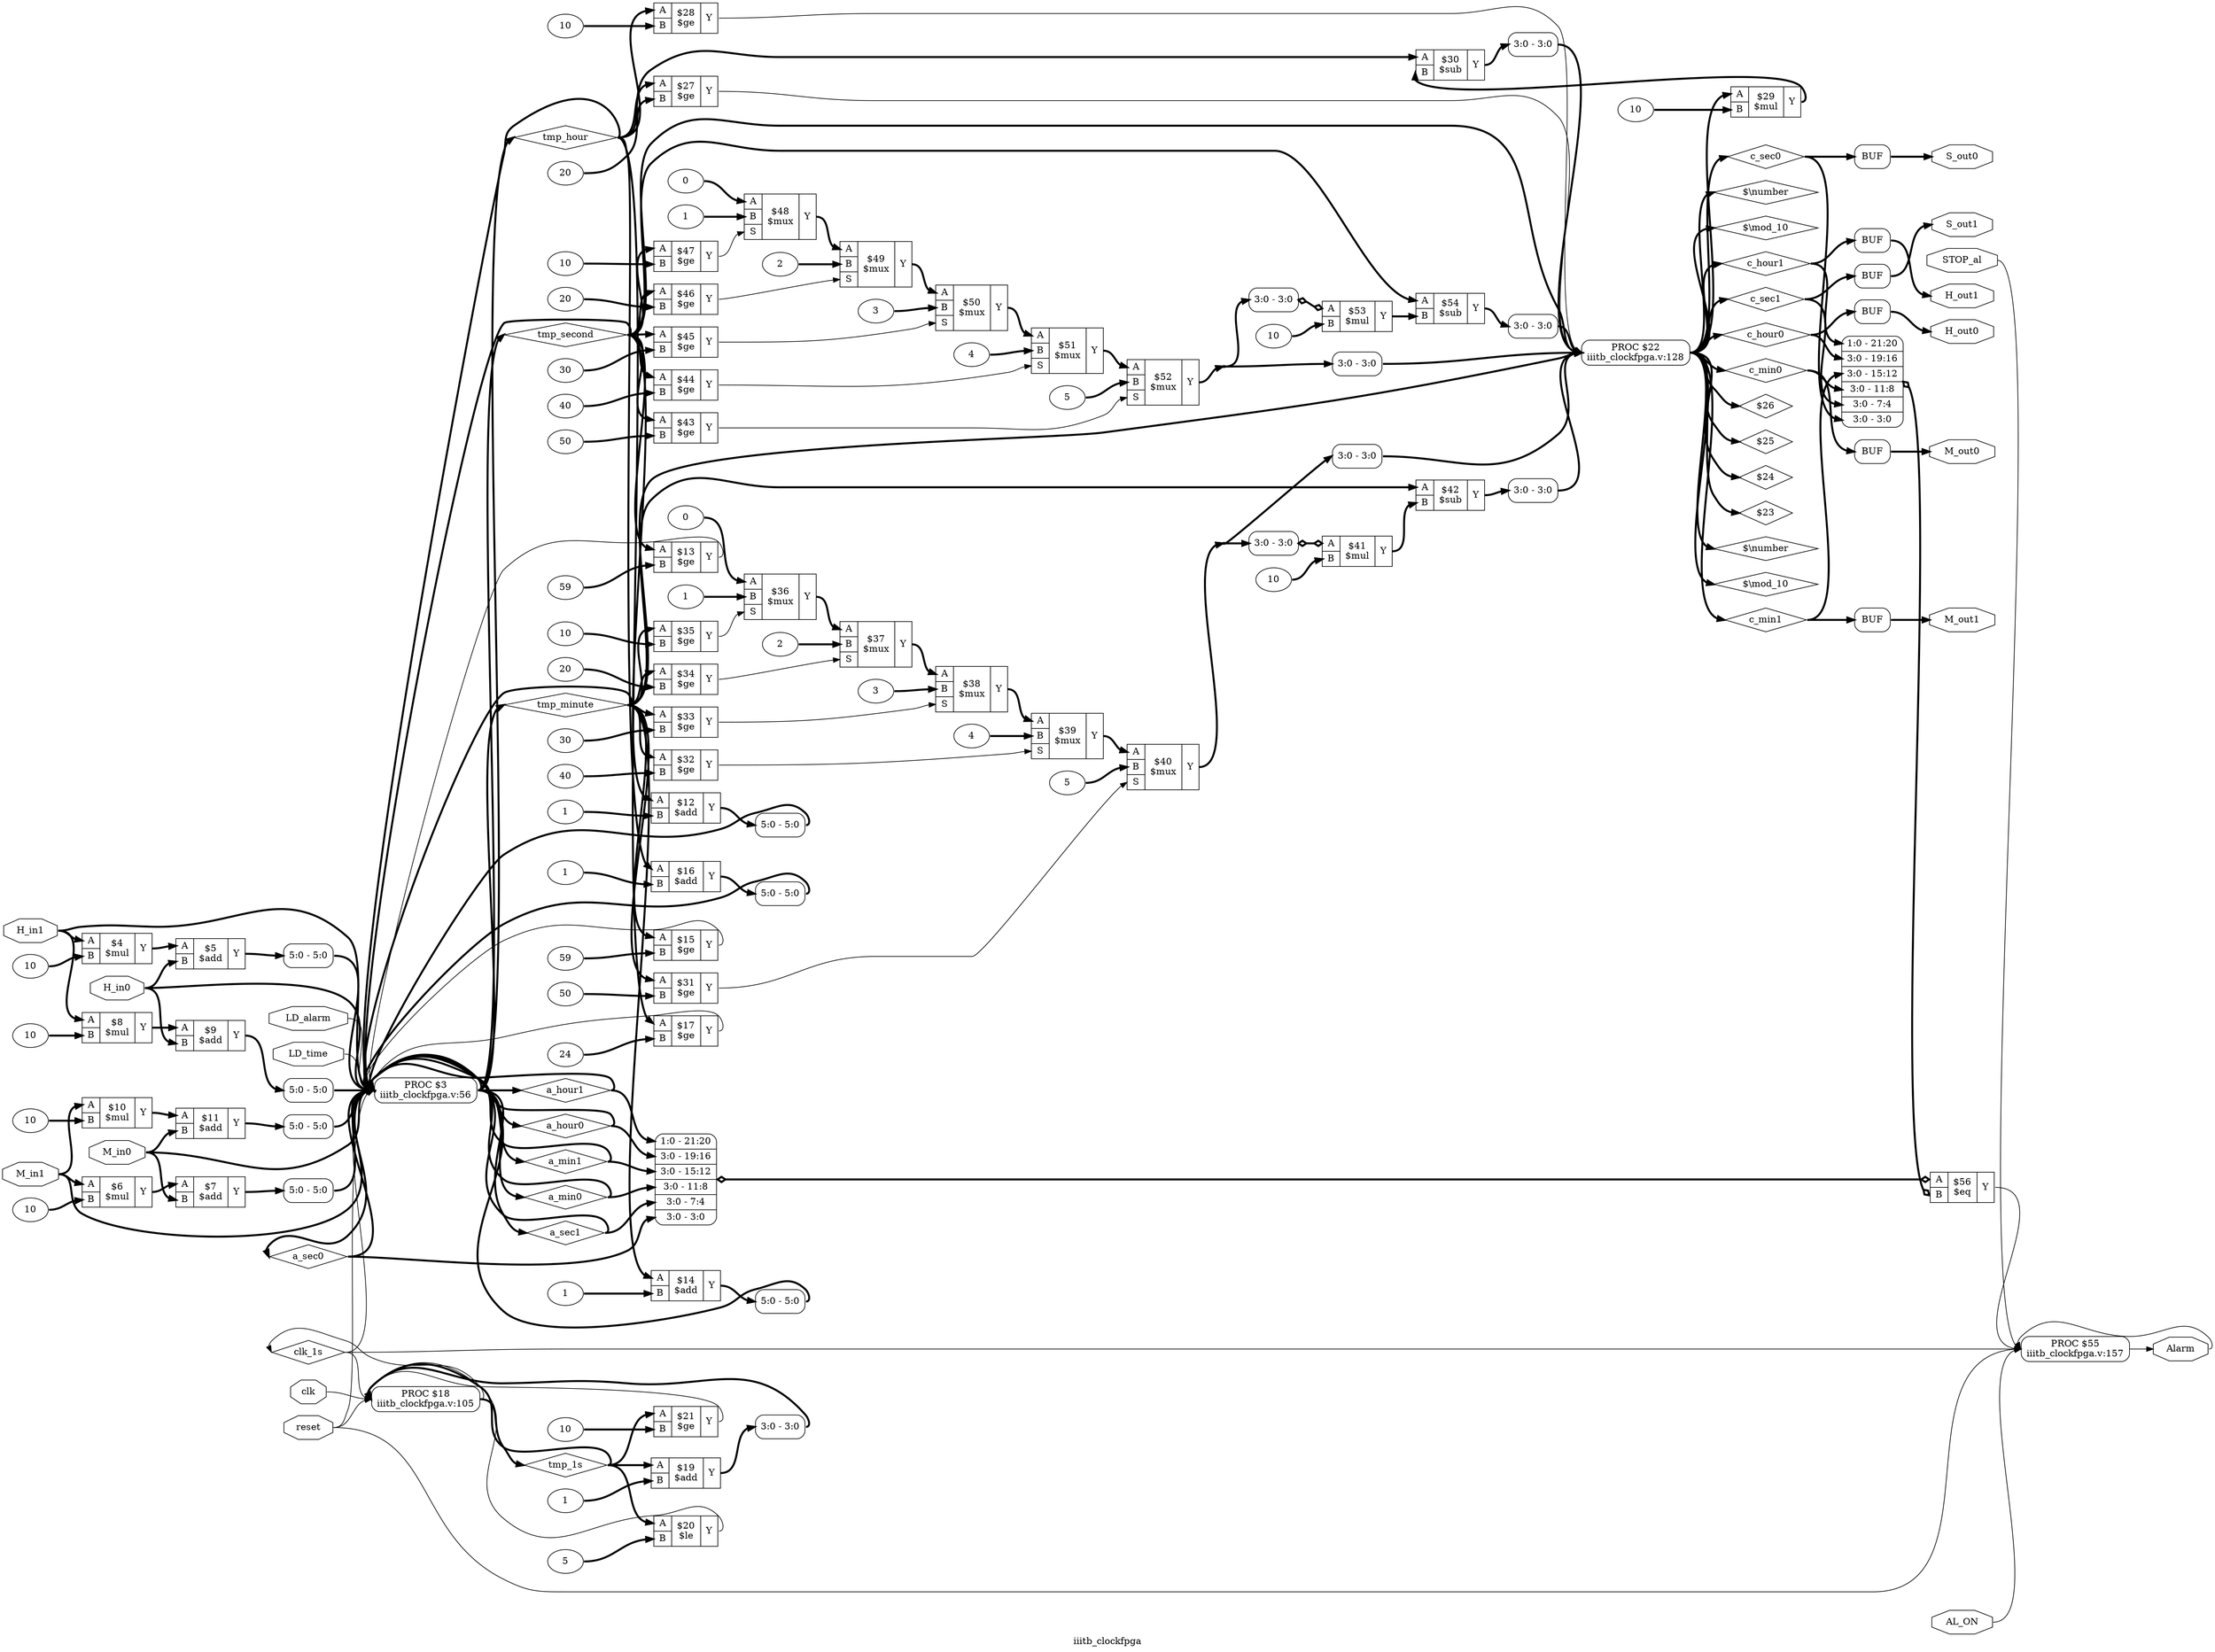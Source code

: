 digraph "iiitb_clockfpga" {
label="iiitb_clockfpga";
rankdir="LR";
remincross=true;
n75 [ shape=diamond, label="a_sec0", color="black", fontcolor="black" ];
n76 [ shape=diamond, label="c_sec0", color="black", fontcolor="black" ];
n77 [ shape=diamond, label="a_sec1", color="black", fontcolor="black" ];
n78 [ shape=diamond, label="c_sec1", color="black", fontcolor="black" ];
n79 [ shape=diamond, label="a_min0", color="black", fontcolor="black" ];
n80 [ shape=diamond, label="c_min0", color="black", fontcolor="black" ];
n81 [ shape=diamond, label="a_min1", color="black", fontcolor="black" ];
n82 [ shape=diamond, label="c_min1", color="black", fontcolor="black" ];
n83 [ shape=diamond, label="a_hour0", color="black", fontcolor="black" ];
n84 [ shape=diamond, label="c_hour0", color="black", fontcolor="black" ];
n85 [ shape=diamond, label="a_hour1", color="black", fontcolor="black" ];
n86 [ shape=diamond, label="c_hour1", color="black", fontcolor="black" ];
n87 [ shape=diamond, label="tmp_second", color="black", fontcolor="black" ];
n88 [ shape=diamond, label="tmp_minute", color="black", fontcolor="black" ];
n89 [ shape=diamond, label="tmp_hour", color="black", fontcolor="black" ];
n90 [ shape=diamond, label="tmp_1s", color="black", fontcolor="black" ];
n91 [ shape=diamond, label="clk_1s", color="black", fontcolor="black" ];
n92 [ shape=octagon, label="S_out0", color="black", fontcolor="black" ];
n93 [ shape=octagon, label="S_out1", color="black", fontcolor="black" ];
n94 [ shape=octagon, label="M_out0", color="black", fontcolor="black" ];
n95 [ shape=octagon, label="M_out1", color="black", fontcolor="black" ];
n96 [ shape=octagon, label="H_out0", color="black", fontcolor="black" ];
n97 [ shape=octagon, label="H_out1", color="black", fontcolor="black" ];
n98 [ shape=octagon, label="Alarm", color="black", fontcolor="black" ];
n99 [ shape=octagon, label="AL_ON", color="black", fontcolor="black" ];
n100 [ shape=octagon, label="STOP_al", color="black", fontcolor="black" ];
n101 [ shape=octagon, label="LD_alarm", color="black", fontcolor="black" ];
n102 [ shape=octagon, label="LD_time", color="black", fontcolor="black" ];
n103 [ shape=octagon, label="M_in0", color="black", fontcolor="black" ];
n104 [ shape=octagon, label="M_in1", color="black", fontcolor="black" ];
n105 [ shape=octagon, label="H_in0", color="black", fontcolor="black" ];
n106 [ shape=octagon, label="H_in1", color="black", fontcolor="black" ];
n107 [ shape=octagon, label="clk", color="black", fontcolor="black" ];
n108 [ shape=octagon, label="reset", color="black", fontcolor="black" ];
c112 [ shape=record, label="{{<p109> A|<p110> B}|$56\n$eq|{<p111> Y}}" ];
x0 [ shape=record, style=rounded, label="<s5> 1:0 - 21:20 |<s4> 3:0 - 19:16 |<s3> 3:0 - 15:12 |<s2> 3:0 - 11:8 |<s1> 3:0 - 7:4 |<s0> 3:0 - 3:0 " ];
x0:e -> c112:p110:w [arrowhead=odiamond, arrowtail=odiamond, dir=both, color="black", style="setlinewidth(3)", label=""];
x1 [ shape=record, style=rounded, label="<s5> 1:0 - 21:20 |<s4> 3:0 - 19:16 |<s3> 3:0 - 15:12 |<s2> 3:0 - 11:8 |<s1> 3:0 - 7:4 |<s0> 3:0 - 3:0 " ];
x1:e -> c112:p109:w [arrowhead=odiamond, arrowtail=odiamond, dir=both, color="black", style="setlinewidth(3)", label=""];
c113 [ shape=record, label="{{<p109> A|<p110> B}|$54\n$sub|{<p111> Y}}" ];
v2 [ label="10" ];
c114 [ shape=record, label="{{<p109> A|<p110> B}|$53\n$mul|{<p111> Y}}" ];
x3 [ shape=record, style=rounded, label="<s0> 3:0 - 3:0 " ];
x3:e -> c114:p109:w [arrowhead=odiamond, arrowtail=odiamond, dir=both, color="black", style="setlinewidth(3)", label=""];
v4 [ label="5" ];
c116 [ shape=record, label="{{<p109> A|<p110> B|<p115> S}|$52\n$mux|{<p111> Y}}" ];
v5 [ label="4" ];
c117 [ shape=record, label="{{<p109> A|<p110> B|<p115> S}|$51\n$mux|{<p111> Y}}" ];
v6 [ label="3" ];
c118 [ shape=record, label="{{<p109> A|<p110> B|<p115> S}|$50\n$mux|{<p111> Y}}" ];
v7 [ label="2" ];
c119 [ shape=record, label="{{<p109> A|<p110> B|<p115> S}|$49\n$mux|{<p111> Y}}" ];
v8 [ label="1" ];
v9 [ label="0" ];
c120 [ shape=record, label="{{<p109> A|<p110> B|<p115> S}|$48\n$mux|{<p111> Y}}" ];
v10 [ label="10" ];
c121 [ shape=record, label="{{<p109> A|<p110> B}|$47\n$ge|{<p111> Y}}" ];
v11 [ label="20" ];
c122 [ shape=record, label="{{<p109> A|<p110> B}|$46\n$ge|{<p111> Y}}" ];
v12 [ label="30" ];
c123 [ shape=record, label="{{<p109> A|<p110> B}|$45\n$ge|{<p111> Y}}" ];
v13 [ label="40" ];
c124 [ shape=record, label="{{<p109> A|<p110> B}|$44\n$ge|{<p111> Y}}" ];
v14 [ label="50" ];
c125 [ shape=record, label="{{<p109> A|<p110> B}|$43\n$ge|{<p111> Y}}" ];
c126 [ shape=record, label="{{<p109> A|<p110> B}|$42\n$sub|{<p111> Y}}" ];
v15 [ label="10" ];
c127 [ shape=record, label="{{<p109> A|<p110> B}|$41\n$mul|{<p111> Y}}" ];
x16 [ shape=record, style=rounded, label="<s0> 3:0 - 3:0 " ];
x16:e -> c127:p109:w [arrowhead=odiamond, arrowtail=odiamond, dir=both, color="black", style="setlinewidth(3)", label=""];
v17 [ label="5" ];
c128 [ shape=record, label="{{<p109> A|<p110> B|<p115> S}|$40\n$mux|{<p111> Y}}" ];
v18 [ label="4" ];
c129 [ shape=record, label="{{<p109> A|<p110> B|<p115> S}|$39\n$mux|{<p111> Y}}" ];
v19 [ label="3" ];
c130 [ shape=record, label="{{<p109> A|<p110> B|<p115> S}|$38\n$mux|{<p111> Y}}" ];
v20 [ label="2" ];
c131 [ shape=record, label="{{<p109> A|<p110> B|<p115> S}|$37\n$mux|{<p111> Y}}" ];
v21 [ label="1" ];
v22 [ label="0" ];
c132 [ shape=record, label="{{<p109> A|<p110> B|<p115> S}|$36\n$mux|{<p111> Y}}" ];
v23 [ label="10" ];
c133 [ shape=record, label="{{<p109> A|<p110> B}|$35\n$ge|{<p111> Y}}" ];
v24 [ label="20" ];
c134 [ shape=record, label="{{<p109> A|<p110> B}|$34\n$ge|{<p111> Y}}" ];
v25 [ label="30" ];
c135 [ shape=record, label="{{<p109> A|<p110> B}|$33\n$ge|{<p111> Y}}" ];
v26 [ label="40" ];
c136 [ shape=record, label="{{<p109> A|<p110> B}|$32\n$ge|{<p111> Y}}" ];
v27 [ label="50" ];
c137 [ shape=record, label="{{<p109> A|<p110> B}|$31\n$ge|{<p111> Y}}" ];
c138 [ shape=record, label="{{<p109> A|<p110> B}|$30\n$sub|{<p111> Y}}" ];
v28 [ label="10" ];
c139 [ shape=record, label="{{<p109> A|<p110> B}|$29\n$mul|{<p111> Y}}" ];
v29 [ label="10" ];
c140 [ shape=record, label="{{<p109> A|<p110> B}|$28\n$ge|{<p111> Y}}" ];
v30 [ label="20" ];
c141 [ shape=record, label="{{<p109> A|<p110> B}|$27\n$ge|{<p111> Y}}" ];
v31 [ label="10" ];
c142 [ shape=record, label="{{<p109> A|<p110> B}|$21\n$ge|{<p111> Y}}" ];
v32 [ label="5" ];
c143 [ shape=record, label="{{<p109> A|<p110> B}|$20\n$le|{<p111> Y}}" ];
v33 [ label="1" ];
c144 [ shape=record, label="{{<p109> A|<p110> B}|$19\n$add|{<p111> Y}}" ];
v34 [ label="24" ];
c145 [ shape=record, label="{{<p109> A|<p110> B}|$17\n$ge|{<p111> Y}}" ];
v35 [ label="1" ];
c146 [ shape=record, label="{{<p109> A|<p110> B}|$16\n$add|{<p111> Y}}" ];
v36 [ label="59" ];
c147 [ shape=record, label="{{<p109> A|<p110> B}|$15\n$ge|{<p111> Y}}" ];
v37 [ label="1" ];
c148 [ shape=record, label="{{<p109> A|<p110> B}|$14\n$add|{<p111> Y}}" ];
v38 [ label="59" ];
c149 [ shape=record, label="{{<p109> A|<p110> B}|$13\n$ge|{<p111> Y}}" ];
v39 [ label="1" ];
c150 [ shape=record, label="{{<p109> A|<p110> B}|$12\n$add|{<p111> Y}}" ];
c151 [ shape=record, label="{{<p109> A|<p110> B}|$11\n$add|{<p111> Y}}" ];
v40 [ label="10" ];
c152 [ shape=record, label="{{<p109> A|<p110> B}|$10\n$mul|{<p111> Y}}" ];
c153 [ shape=record, label="{{<p109> A|<p110> B}|$9\n$add|{<p111> Y}}" ];
v41 [ label="10" ];
c154 [ shape=record, label="{{<p109> A|<p110> B}|$8\n$mul|{<p111> Y}}" ];
c155 [ shape=record, label="{{<p109> A|<p110> B}|$7\n$add|{<p111> Y}}" ];
v42 [ label="10" ];
c156 [ shape=record, label="{{<p109> A|<p110> B}|$6\n$mul|{<p111> Y}}" ];
c157 [ shape=record, label="{{<p109> A|<p110> B}|$5\n$add|{<p111> Y}}" ];
v43 [ label="10" ];
c158 [ shape=record, label="{{<p109> A|<p110> B}|$4\n$mul|{<p111> Y}}" ];
p44 [shape=box, style=rounded, label="PROC $55\niiitb_clockfpga.v:157"];
x46 [ shape=record, style=rounded, label="<s0> 3:0 - 3:0 " ];
x47 [ shape=record, style=rounded, label="<s0> 3:0 - 3:0 " ];
x48 [ shape=record, style=rounded, label="<s0> 3:0 - 3:0 " ];
x49 [ shape=record, style=rounded, label="<s0> 3:0 - 3:0 " ];
x50 [ shape=record, style=rounded, label="<s0> 3:0 - 3:0 " ];
p45 [shape=box, style=rounded, label="PROC $22\niiitb_clockfpga.v:128"];
x52 [ shape=record, style=rounded, label="<s0> 3:0 - 3:0 " ];
p51 [shape=box, style=rounded, label="PROC $18\niiitb_clockfpga.v:105"];
x54 [ shape=record, style=rounded, label="<s0> 5:0 - 5:0 " ];
x55 [ shape=record, style=rounded, label="<s0> 5:0 - 5:0 " ];
x56 [ shape=record, style=rounded, label="<s0> 5:0 - 5:0 " ];
x57 [ shape=record, style=rounded, label="<s0> 5:0 - 5:0 " ];
x58 [ shape=record, style=rounded, label="<s0> 5:0 - 5:0 " ];
x59 [ shape=record, style=rounded, label="<s0> 5:0 - 5:0 " ];
x60 [ shape=record, style=rounded, label="<s0> 5:0 - 5:0 " ];
p53 [shape=box, style=rounded, label="PROC $3\niiitb_clockfpga.v:56"];
x61 [shape=box, style=rounded, label="BUF"];
x62 [shape=box, style=rounded, label="BUF"];
x63 [shape=box, style=rounded, label="BUF"];
x64 [shape=box, style=rounded, label="BUF"];
x65 [shape=box, style=rounded, label="BUF"];
x66 [shape=box, style=rounded, label="BUF"];
c112:p111:e -> p44:w [color="black", label=""];
c121:p111:e -> c120:p115:w [color="black", label=""];
n100:e -> p44:w [color="black", label=""];
n101:e -> p53:w [color="black", label=""];
n102:e -> p53:w [color="black", label=""];
n103:e -> c151:p110:w [color="black", style="setlinewidth(3)", label=""];
n103:e -> c155:p110:w [color="black", style="setlinewidth(3)", label=""];
n103:e -> p53:w [color="black", style="setlinewidth(3)", label=""];
n104:e -> c152:p109:w [color="black", style="setlinewidth(3)", label=""];
n104:e -> c156:p109:w [color="black", style="setlinewidth(3)", label=""];
n104:e -> p53:w [color="black", style="setlinewidth(3)", label=""];
n105:e -> c153:p110:w [color="black", style="setlinewidth(3)", label=""];
n105:e -> c157:p110:w [color="black", style="setlinewidth(3)", label=""];
n105:e -> p53:w [color="black", style="setlinewidth(3)", label=""];
n106:e -> c154:p109:w [color="black", style="setlinewidth(3)", label=""];
n106:e -> c158:p109:w [color="black", style="setlinewidth(3)", label=""];
n106:e -> p53:w [color="black", style="setlinewidth(3)", label=""];
n107:e -> p51:w [color="black", label=""];
n108:e -> p44:w [color="black", label=""];
n108:e -> p51:w [color="black", label=""];
n108:e -> p53:w [color="black", label=""];
c122:p111:e -> c119:p115:w [color="black", label=""];
c123:p111:e -> c118:p115:w [color="black", label=""];
c124:p111:e -> c117:p115:w [color="black", label=""];
c125:p111:e -> c116:p115:w [color="black", label=""];
c126:p111:e -> x47:s0:w [color="black", style="setlinewidth(3)", label=""];
c127:p111:e -> c126:p110:w [color="black", style="setlinewidth(3)", label=""];
n17 [ shape=point ];
c128:p111:e -> n17:w [color="black", style="setlinewidth(3)", label=""];
n17:e -> x16:s0:w [color="black", style="setlinewidth(3)", label=""];
n17:e -> x48:s0:w [color="black", style="setlinewidth(3)", label=""];
c129:p111:e -> c128:p109:w [color="black", style="setlinewidth(3)", label=""];
c130:p111:e -> c129:p109:w [color="black", style="setlinewidth(3)", label=""];
c131:p111:e -> c130:p109:w [color="black", style="setlinewidth(3)", label=""];
c132:p111:e -> c131:p109:w [color="black", style="setlinewidth(3)", label=""];
c133:p111:e -> c132:p115:w [color="black", label=""];
c134:p111:e -> c131:p115:w [color="black", label=""];
c135:p111:e -> c130:p115:w [color="black", label=""];
c136:p111:e -> c129:p115:w [color="black", label=""];
c137:p111:e -> c128:p115:w [color="black", label=""];
c138:p111:e -> x46:s0:w [color="black", style="setlinewidth(3)", label=""];
c139:p111:e -> c138:p110:w [color="black", style="setlinewidth(3)", label=""];
c113:p111:e -> x49:s0:w [color="black", style="setlinewidth(3)", label=""];
c140:p111:e -> p45:w [color="black", label=""];
p45:e -> c139:p109:w [color="black", style="setlinewidth(3)", label=""];
c141:p111:e -> p45:w [color="black", label=""];
n33 [ shape=diamond, label="$26" ];
p45:e -> n33:w [color="black", style="setlinewidth(3)", label=""];
n34 [ shape=diamond, label="$25" ];
p45:e -> n34:w [color="black", style="setlinewidth(3)", label=""];
n35 [ shape=diamond, label="$24" ];
p45:e -> n35:w [color="black", style="setlinewidth(3)", label=""];
n36 [ shape=diamond, label="$23" ];
p45:e -> n36:w [color="black", style="setlinewidth(3)", label=""];
c114:p111:e -> c113:p110:w [color="black", style="setlinewidth(3)", label=""];
c142:p111:e -> p51:w [color="black", label=""];
c143:p111:e -> p51:w [color="black", label=""];
c144:p111:e -> x52:s0:w [color="black", style="setlinewidth(3)", label=""];
c145:p111:e -> p53:w [color="black", label=""];
c146:p111:e -> x54:s0:w [color="black", style="setlinewidth(3)", label=""];
n5 [ shape=point ];
c116:p111:e -> n5:w [color="black", style="setlinewidth(3)", label=""];
n5:e -> x3:s0:w [color="black", style="setlinewidth(3)", label=""];
n5:e -> x50:s0:w [color="black", style="setlinewidth(3)", label=""];
c147:p111:e -> p53:w [color="black", label=""];
c148:p111:e -> x55:s0:w [color="black", style="setlinewidth(3)", label=""];
c149:p111:e -> p53:w [color="black", label=""];
c150:p111:e -> x59:s0:w [color="black", style="setlinewidth(3)", label=""];
c151:p111:e -> x56:s0:w [color="black", style="setlinewidth(3)", label=""];
c152:p111:e -> c151:p109:w [color="black", style="setlinewidth(3)", label=""];
c153:p111:e -> x60:s0:w [color="black", style="setlinewidth(3)", label=""];
c154:p111:e -> c153:p109:w [color="black", style="setlinewidth(3)", label=""];
c155:p111:e -> x57:s0:w [color="black", style="setlinewidth(3)", label=""];
c156:p111:e -> c155:p109:w [color="black", style="setlinewidth(3)", label=""];
c117:p111:e -> c116:p109:w [color="black", style="setlinewidth(3)", label=""];
c157:p111:e -> x58:s0:w [color="black", style="setlinewidth(3)", label=""];
c158:p111:e -> c157:p109:w [color="black", style="setlinewidth(3)", label=""];
c118:p111:e -> c117:p109:w [color="black", style="setlinewidth(3)", label=""];
n71 [ shape=diamond, label="$\\number" ];
p45:e -> n71:w [color="black", style="setlinewidth(3)", label=""];
n72 [ shape=diamond, label="$\\mod_10" ];
p45:e -> n72:w [color="black", style="setlinewidth(3)", label=""];
n73 [ shape=diamond, label="$\\number" ];
p45:e -> n73:w [color="black", style="setlinewidth(3)", label=""];
n74 [ shape=diamond, label="$\\mod_10" ];
p45:e -> n74:w [color="black", style="setlinewidth(3)", label=""];
p53:e -> n75:w [color="black", style="setlinewidth(3)", label=""];
n75:e -> p53:w [color="black", style="setlinewidth(3)", label=""];
n75:e -> x1:s0:w [color="black", style="setlinewidth(3)", label=""];
p45:e -> n76:w [color="black", style="setlinewidth(3)", label=""];
n76:e -> x0:s0:w [color="black", style="setlinewidth(3)", label=""];
n76:e -> x66:w:w [color="black", style="setlinewidth(3)", label=""];
p53:e -> n77:w [color="black", style="setlinewidth(3)", label=""];
n77:e -> p53:w [color="black", style="setlinewidth(3)", label=""];
n77:e -> x1:s1:w [color="black", style="setlinewidth(3)", label=""];
p45:e -> n78:w [color="black", style="setlinewidth(3)", label=""];
n78:e -> x0:s1:w [color="black", style="setlinewidth(3)", label=""];
n78:e -> x65:w:w [color="black", style="setlinewidth(3)", label=""];
p53:e -> n79:w [color="black", style="setlinewidth(3)", label=""];
n79:e -> p53:w [color="black", style="setlinewidth(3)", label=""];
n79:e -> x1:s2:w [color="black", style="setlinewidth(3)", label=""];
c119:p111:e -> c118:p109:w [color="black", style="setlinewidth(3)", label=""];
p45:e -> n80:w [color="black", style="setlinewidth(3)", label=""];
n80:e -> x0:s2:w [color="black", style="setlinewidth(3)", label=""];
n80:e -> x64:w:w [color="black", style="setlinewidth(3)", label=""];
p53:e -> n81:w [color="black", style="setlinewidth(3)", label=""];
n81:e -> p53:w [color="black", style="setlinewidth(3)", label=""];
n81:e -> x1:s3:w [color="black", style="setlinewidth(3)", label=""];
p45:e -> n82:w [color="black", style="setlinewidth(3)", label=""];
n82:e -> x0:s3:w [color="black", style="setlinewidth(3)", label=""];
n82:e -> x63:w:w [color="black", style="setlinewidth(3)", label=""];
p53:e -> n83:w [color="black", style="setlinewidth(3)", label=""];
n83:e -> p53:w [color="black", style="setlinewidth(3)", label=""];
n83:e -> x1:s4:w [color="black", style="setlinewidth(3)", label=""];
p45:e -> n84:w [color="black", style="setlinewidth(3)", label=""];
n84:e -> x0:s4:w [color="black", style="setlinewidth(3)", label=""];
n84:e -> x62:w:w [color="black", style="setlinewidth(3)", label=""];
p53:e -> n85:w [color="black", style="setlinewidth(3)", label=""];
n85:e -> p53:w [color="black", style="setlinewidth(3)", label=""];
n85:e -> x1:s5:w [color="black", style="setlinewidth(3)", label=""];
p45:e -> n86:w [color="black", style="setlinewidth(3)", label=""];
n86:e -> x0:s5:w [color="black", style="setlinewidth(3)", label=""];
n86:e -> x61:w:w [color="black", style="setlinewidth(3)", label=""];
p53:e -> n87:w [color="black", style="setlinewidth(3)", label=""];
n87:e -> c113:p109:w [color="black", style="setlinewidth(3)", label=""];
n87:e -> c121:p109:w [color="black", style="setlinewidth(3)", label=""];
n87:e -> c122:p109:w [color="black", style="setlinewidth(3)", label=""];
n87:e -> c123:p109:w [color="black", style="setlinewidth(3)", label=""];
n87:e -> c124:p109:w [color="black", style="setlinewidth(3)", label=""];
n87:e -> c125:p109:w [color="black", style="setlinewidth(3)", label=""];
n87:e -> c149:p109:w [color="black", style="setlinewidth(3)", label=""];
n87:e -> c150:p109:w [color="black", style="setlinewidth(3)", label=""];
n87:e -> p45:w [color="black", style="setlinewidth(3)", label=""];
n87:e -> p53:w [color="black", style="setlinewidth(3)", label=""];
p53:e -> n88:w [color="black", style="setlinewidth(3)", label=""];
n88:e -> c126:p109:w [color="black", style="setlinewidth(3)", label=""];
n88:e -> c133:p109:w [color="black", style="setlinewidth(3)", label=""];
n88:e -> c134:p109:w [color="black", style="setlinewidth(3)", label=""];
n88:e -> c135:p109:w [color="black", style="setlinewidth(3)", label=""];
n88:e -> c136:p109:w [color="black", style="setlinewidth(3)", label=""];
n88:e -> c137:p109:w [color="black", style="setlinewidth(3)", label=""];
n88:e -> c147:p109:w [color="black", style="setlinewidth(3)", label=""];
n88:e -> c148:p109:w [color="black", style="setlinewidth(3)", label=""];
n88:e -> p45:w [color="black", style="setlinewidth(3)", label=""];
n88:e -> p53:w [color="black", style="setlinewidth(3)", label=""];
p53:e -> n89:w [color="black", style="setlinewidth(3)", label=""];
n89:e -> c138:p109:w [color="black", style="setlinewidth(3)", label=""];
n89:e -> c140:p109:w [color="black", style="setlinewidth(3)", label=""];
n89:e -> c141:p109:w [color="black", style="setlinewidth(3)", label=""];
n89:e -> c145:p109:w [color="black", style="setlinewidth(3)", label=""];
n89:e -> c146:p109:w [color="black", style="setlinewidth(3)", label=""];
n89:e -> p53:w [color="black", style="setlinewidth(3)", label=""];
c120:p111:e -> c119:p109:w [color="black", style="setlinewidth(3)", label=""];
p51:e -> n90:w [color="black", style="setlinewidth(3)", label=""];
n90:e -> c142:p109:w [color="black", style="setlinewidth(3)", label=""];
n90:e -> c143:p109:w [color="black", style="setlinewidth(3)", label=""];
n90:e -> c144:p109:w [color="black", style="setlinewidth(3)", label=""];
n90:e -> p51:w [color="black", style="setlinewidth(3)", label=""];
p51:e -> n91:w [color="black", label=""];
n91:e -> p44:w [color="black", label=""];
n91:e -> p51:w [color="black", label=""];
n91:e -> p53:w [color="black", label=""];
x66:e:e -> n92:w [color="black", style="setlinewidth(3)", label=""];
x65:e:e -> n93:w [color="black", style="setlinewidth(3)", label=""];
x64:e:e -> n94:w [color="black", style="setlinewidth(3)", label=""];
x63:e:e -> n95:w [color="black", style="setlinewidth(3)", label=""];
x62:e:e -> n96:w [color="black", style="setlinewidth(3)", label=""];
x61:e:e -> n97:w [color="black", style="setlinewidth(3)", label=""];
p44:e -> n98:w [color="black", label=""];
n98:e -> p44:w [color="black", label=""];
n99:e -> p44:w [color="black", label=""];
v10:e -> c121:p110:w [color="black", style="setlinewidth(3)", label=""];
v11:e -> c122:p110:w [color="black", style="setlinewidth(3)", label=""];
v12:e -> c123:p110:w [color="black", style="setlinewidth(3)", label=""];
v13:e -> c124:p110:w [color="black", style="setlinewidth(3)", label=""];
v14:e -> c125:p110:w [color="black", style="setlinewidth(3)", label=""];
v15:e -> c127:p110:w [color="black", style="setlinewidth(3)", label=""];
v17:e -> c128:p110:w [color="black", style="setlinewidth(3)", label=""];
v18:e -> c129:p110:w [color="black", style="setlinewidth(3)", label=""];
v19:e -> c130:p110:w [color="black", style="setlinewidth(3)", label=""];
v2:e -> c114:p110:w [color="black", style="setlinewidth(3)", label=""];
v20:e -> c131:p110:w [color="black", style="setlinewidth(3)", label=""];
v21:e -> c132:p110:w [color="black", style="setlinewidth(3)", label=""];
v22:e -> c132:p109:w [color="black", style="setlinewidth(3)", label=""];
v23:e -> c133:p110:w [color="black", style="setlinewidth(3)", label=""];
v24:e -> c134:p110:w [color="black", style="setlinewidth(3)", label=""];
v25:e -> c135:p110:w [color="black", style="setlinewidth(3)", label=""];
v26:e -> c136:p110:w [color="black", style="setlinewidth(3)", label=""];
v27:e -> c137:p110:w [color="black", style="setlinewidth(3)", label=""];
v28:e -> c139:p110:w [color="black", style="setlinewidth(3)", label=""];
v29:e -> c140:p110:w [color="black", style="setlinewidth(3)", label=""];
v30:e -> c141:p110:w [color="black", style="setlinewidth(3)", label=""];
v31:e -> c142:p110:w [color="black", style="setlinewidth(3)", label=""];
v32:e -> c143:p110:w [color="black", style="setlinewidth(3)", label=""];
v33:e -> c144:p110:w [color="black", style="setlinewidth(3)", label=""];
v34:e -> c145:p110:w [color="black", style="setlinewidth(3)", label=""];
v35:e -> c146:p110:w [color="black", style="setlinewidth(3)", label=""];
v36:e -> c147:p110:w [color="black", style="setlinewidth(3)", label=""];
v37:e -> c148:p110:w [color="black", style="setlinewidth(3)", label=""];
v38:e -> c149:p110:w [color="black", style="setlinewidth(3)", label=""];
v39:e -> c150:p110:w [color="black", style="setlinewidth(3)", label=""];
v4:e -> c116:p110:w [color="black", style="setlinewidth(3)", label=""];
v40:e -> c152:p110:w [color="black", style="setlinewidth(3)", label=""];
v41:e -> c154:p110:w [color="black", style="setlinewidth(3)", label=""];
v42:e -> c156:p110:w [color="black", style="setlinewidth(3)", label=""];
v43:e -> c158:p110:w [color="black", style="setlinewidth(3)", label=""];
v5:e -> c117:p110:w [color="black", style="setlinewidth(3)", label=""];
v6:e -> c118:p110:w [color="black", style="setlinewidth(3)", label=""];
v7:e -> c119:p110:w [color="black", style="setlinewidth(3)", label=""];
v8:e -> c120:p110:w [color="black", style="setlinewidth(3)", label=""];
v9:e -> c120:p109:w [color="black", style="setlinewidth(3)", label=""];
x46:e -> p45:w [color="black", style="setlinewidth(3)", label=""];
x47:e -> p45:w [color="black", style="setlinewidth(3)", label=""];
x48:e -> p45:w [color="black", style="setlinewidth(3)", label=""];
x49:e -> p45:w [color="black", style="setlinewidth(3)", label=""];
x50:e -> p45:w [color="black", style="setlinewidth(3)", label=""];
x52:e -> p51:w [color="black", style="setlinewidth(3)", label=""];
x54:e -> p53:w [color="black", style="setlinewidth(3)", label=""];
x55:e -> p53:w [color="black", style="setlinewidth(3)", label=""];
x56:e -> p53:w [color="black", style="setlinewidth(3)", label=""];
x57:e -> p53:w [color="black", style="setlinewidth(3)", label=""];
x58:e -> p53:w [color="black", style="setlinewidth(3)", label=""];
x59:e -> p53:w [color="black", style="setlinewidth(3)", label=""];
x60:e -> p53:w [color="black", style="setlinewidth(3)", label=""];
}
